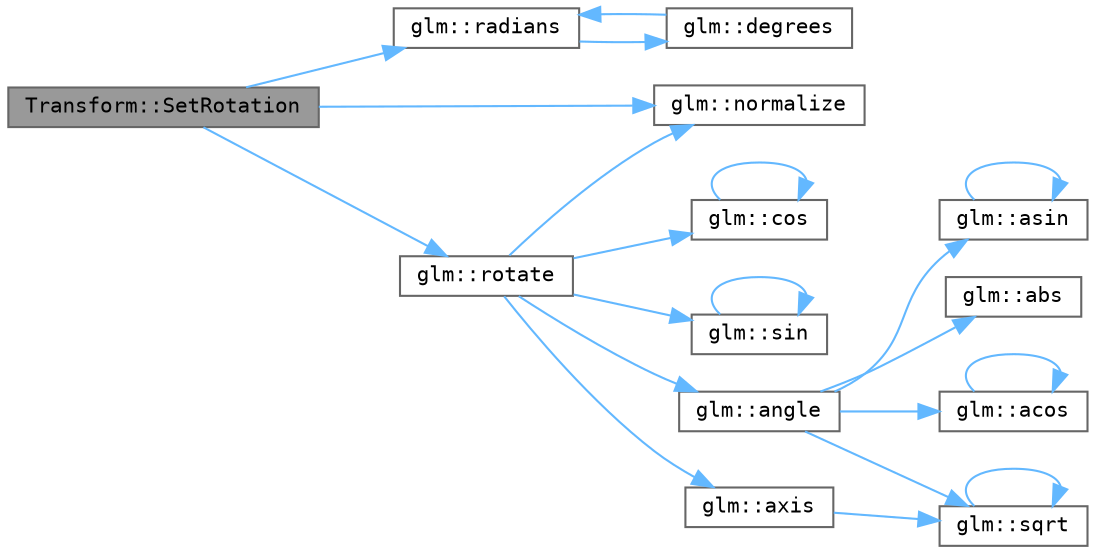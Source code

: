 digraph "Transform::SetRotation"
{
 // LATEX_PDF_SIZE
  bgcolor="transparent";
  edge [fontname=Terminal,fontsize=10,labelfontname=Helvetica,labelfontsize=10];
  node [fontname=Terminal,fontsize=10,shape=box,height=0.2,width=0.4];
  rankdir="LR";
  Node1 [label="Transform::SetRotation",height=0.2,width=0.4,color="gray40", fillcolor="grey60", style="filled", fontcolor="black",tooltip="Set the rotation of our matrix"];
  Node1 -> Node2 [color="steelblue1",style="solid"];
  Node2 [label="glm::normalize",height=0.2,width=0.4,color="grey40", fillcolor="white", style="filled",URL="$group__core__func__geometric.html#ga5c6c1379961d4589035a390856f2d66c",tooltip=" "];
  Node1 -> Node3 [color="steelblue1",style="solid"];
  Node3 [label="glm::radians",height=0.2,width=0.4,color="grey40", fillcolor="white", style="filled",URL="$namespaceglm.html#a00577ee752441c79d5bb11d7c29e1627",tooltip=" "];
  Node3 -> Node4 [color="steelblue1",style="solid"];
  Node4 [label="glm::degrees",height=0.2,width=0.4,color="grey40", fillcolor="white", style="filled",URL="$namespaceglm.html#a8a6fe45ac1da0ac1023bab706a675413",tooltip=" "];
  Node4 -> Node3 [color="steelblue1",style="solid"];
  Node1 -> Node5 [color="steelblue1",style="solid"];
  Node5 [label="glm::rotate",height=0.2,width=0.4,color="grey40", fillcolor="white", style="filled",URL="$group__ext__matrix__transform.html#ga42613eb0c7deb5f5188fc159df6c8950",tooltip=" "];
  Node5 -> Node6 [color="steelblue1",style="solid"];
  Node6 [label="glm::angle",height=0.2,width=0.4,color="grey40", fillcolor="white", style="filled",URL="$group__ext__quaternion__trigonometric.html#ga8aa248b31d5ade470c87304df5eb7bd8",tooltip=" "];
  Node6 -> Node7 [color="steelblue1",style="solid"];
  Node7 [label="glm::abs",height=0.2,width=0.4,color="grey40", fillcolor="white", style="filled",URL="$group__core__func__common.html#ga439e60a72eadecfeda2df5449c613a64",tooltip=" "];
  Node6 -> Node8 [color="steelblue1",style="solid"];
  Node8 [label="glm::acos",height=0.2,width=0.4,color="grey40", fillcolor="white", style="filled",URL="$group__core__func__trigonometric.html#gaf621a212fa21c1009344895a52e9c82c",tooltip=" "];
  Node8 -> Node8 [color="steelblue1",style="solid"];
  Node6 -> Node9 [color="steelblue1",style="solid"];
  Node9 [label="glm::asin",height=0.2,width=0.4,color="grey40", fillcolor="white", style="filled",URL="$group__core__func__trigonometric.html#gad3628b879437a75d1941f965b2893db7",tooltip=" "];
  Node9 -> Node9 [color="steelblue1",style="solid"];
  Node6 -> Node10 [color="steelblue1",style="solid"];
  Node10 [label="glm::sqrt",height=0.2,width=0.4,color="grey40", fillcolor="white", style="filled",URL="$group__core__func__exponential.html#ga1f904e09827e939a56e4158f45ca8ede",tooltip=" "];
  Node10 -> Node10 [color="steelblue1",style="solid"];
  Node5 -> Node11 [color="steelblue1",style="solid"];
  Node11 [label="glm::axis",height=0.2,width=0.4,color="grey40", fillcolor="white", style="filled",URL="$group__ext__quaternion__trigonometric.html#gac2b65b953ea72827e172fc39035964a7",tooltip=" "];
  Node11 -> Node10 [color="steelblue1",style="solid"];
  Node5 -> Node12 [color="steelblue1",style="solid"];
  Node12 [label="glm::cos",height=0.2,width=0.4,color="grey40", fillcolor="white", style="filled",URL="$group__core__func__trigonometric.html#ga54745147add8b4fa05642f5c71f6833e",tooltip=" "];
  Node12 -> Node12 [color="steelblue1",style="solid"];
  Node5 -> Node2 [color="steelblue1",style="solid"];
  Node5 -> Node13 [color="steelblue1",style="solid"];
  Node13 [label="glm::sin",height=0.2,width=0.4,color="grey40", fillcolor="white", style="filled",URL="$group__core__func__trigonometric.html#ga3fcdcfa2d2ac38de9ba1885cd1c79414",tooltip=" "];
  Node13 -> Node13 [color="steelblue1",style="solid"];
}
